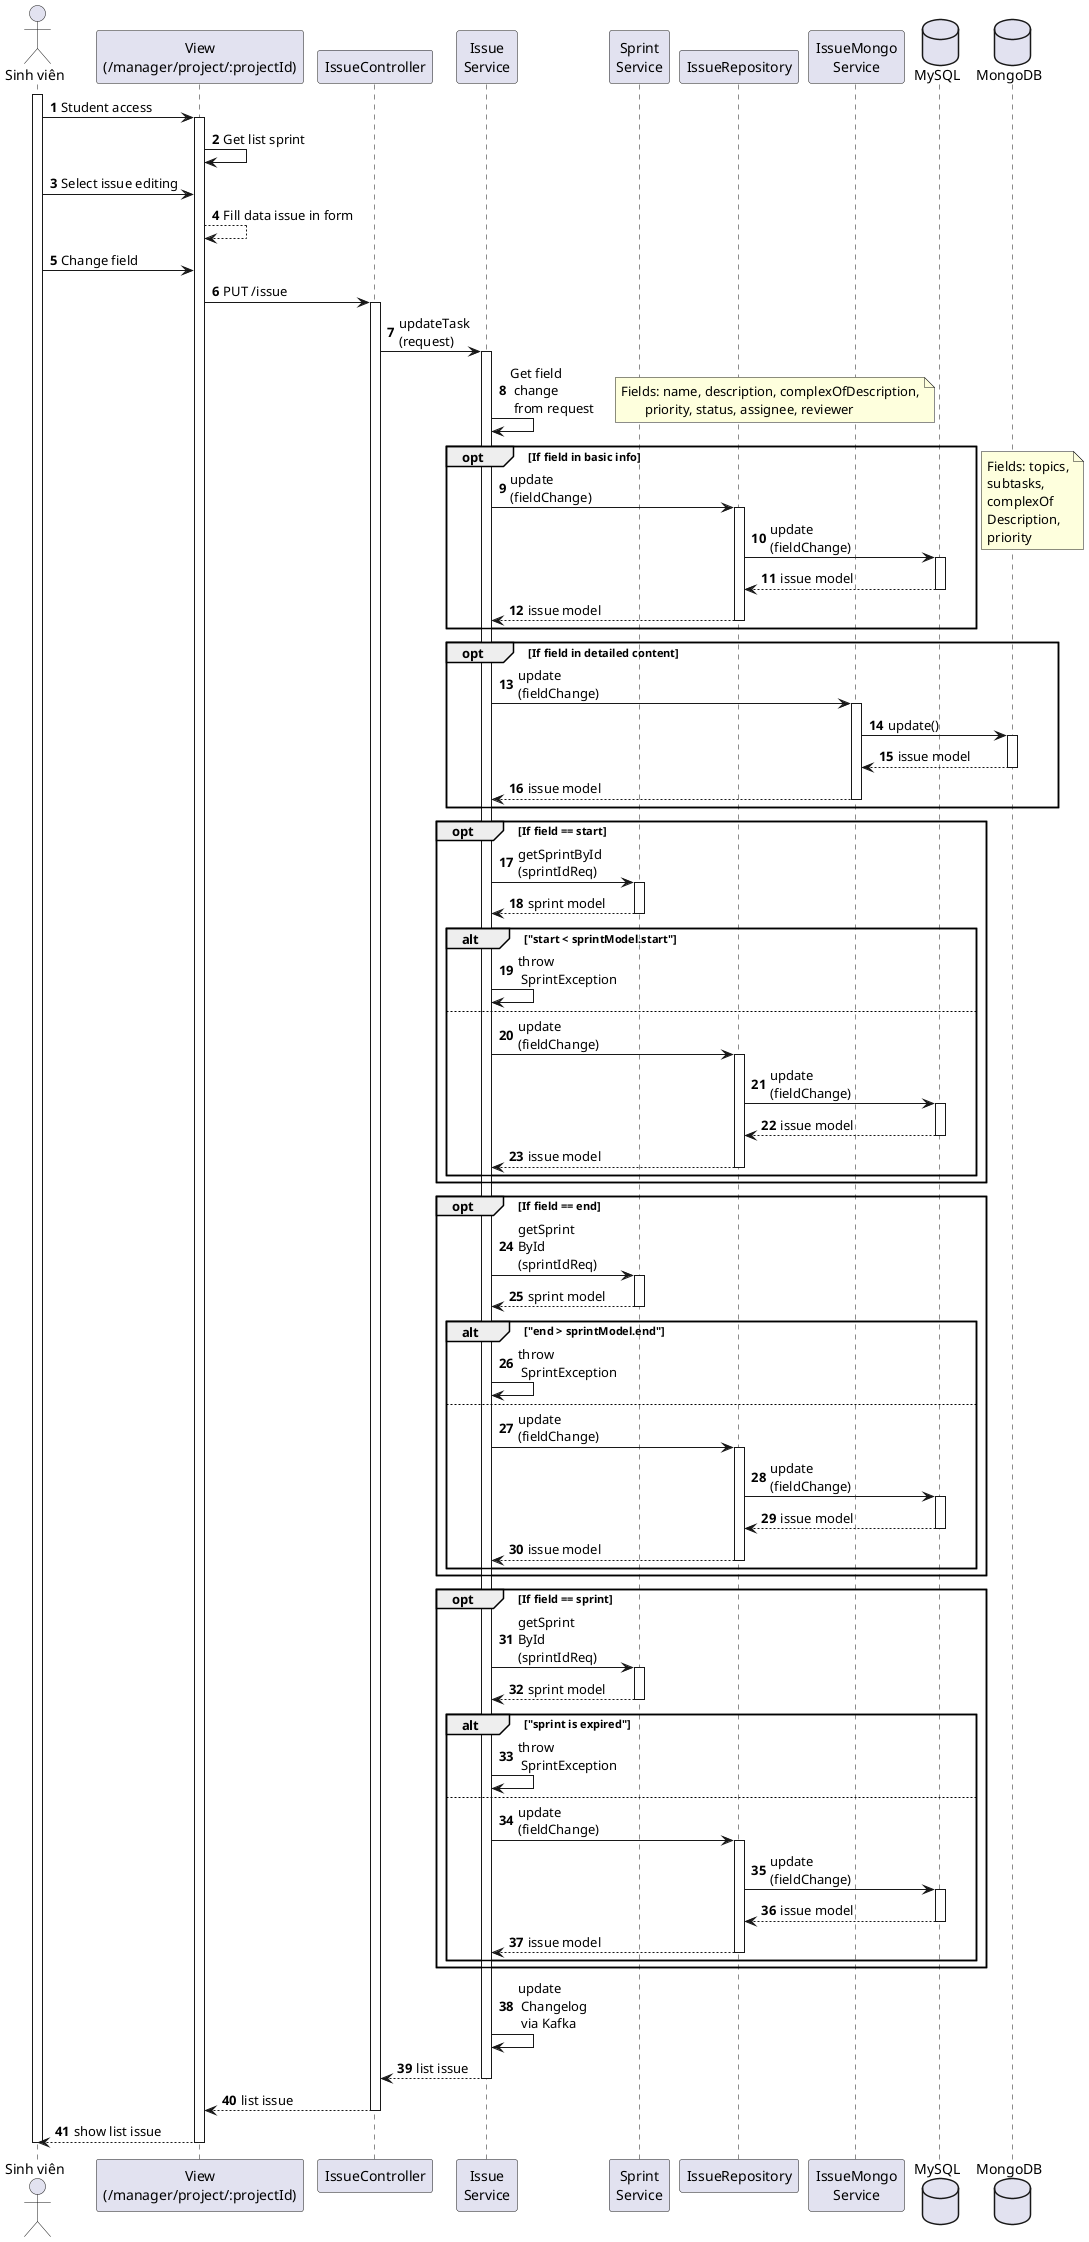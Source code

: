 @startuml
autonumber
actor "Sinh viên" as SV
participant "View\n(/manager/project/:projectId)" as View
participant "IssueController" as Controller
participant "Issue\nService" as Service
participant "Sprint\nService" as SprintService
participant "IssueRepository" as Repo
participant "IssueMongo\nService" as IssueMongoService
database "MySQL" as MySQL
database "MongoDB" as MongoDB

activate SV
SV -> View : Student access
activate View
View -> View : Get list sprint

SV -> View : Select issue editing
View --> View: Fill data issue in form
SV -> View: Change field

View -> Controller : PUT /issue
activate Controller
Controller -> Service : updateTask\n(request)
activate Service
Service -> Service : Get field \n change \n from request

opt If field in basic info
    note right
    Fields: name, description, complexOfDescription,
           priority, status, assignee, reviewer
    end note
    Service -> Repo: update\n(fieldChange)
    activate Repo
    Repo -> MySQL: update\n(fieldChange)
    activate MySQL
    MySQL --> Repo: issue model
    deactivate MySQL
    Repo --> Service: issue model
    deactivate Repo
end

opt If field in detailed content
    note right
    Fields: topics,
    subtasks,
    complexOf
    Description,
    priority
    end note
    Service -> IssueMongoService : update\n(fieldChange)
    activate IssueMongoService
    IssueMongoService -> MongoDB: update()
    activate MongoDB
    MongoDB --> IssueMongoService: issue model
    deactivate MongoDB
    IssueMongoService --> Service: issue model
    deactivate IssueMongoService
end

opt If field == start
    Service -> SprintService: getSprintById\n(sprintIdReq)
    activate SprintService
    SprintService --> Service: sprint model
    deactivate SprintService

    alt "start < sprintModel.start"
        Service -> Service: throw \n SprintException
    else
        Service -> Repo: update\n(fieldChange)
        activate Repo
        Repo -> MySQL: update\n(fieldChange)
        activate MySQL
        MySQL --> Repo: issue model
        deactivate MySQL
        Repo --> Service: issue model
        deactivate Repo
    end
end

opt If field == end
    Service -> SprintService: getSprint\nById\n(sprintIdReq)
    activate SprintService
    SprintService --> Service: sprint model
    deactivate SprintService

    alt "end > sprintModel.end"
        Service -> Service: throw \n SprintException
    else
        Service -> Repo: update\n(fieldChange)
        activate Repo
        Repo -> MySQL: update\n(fieldChange)
        activate MySQL
        MySQL --> Repo: issue model
        deactivate MySQL
        Repo --> Service: issue model
        deactivate Repo
    end
end

opt If field == sprint
    Service -> SprintService: getSprint\nById\n(sprintIdReq)
    activate SprintService
    SprintService --> Service:  sprint model
    deactivate SprintService

    alt "sprint is expired"
        Service -> Service: throw \n SprintException
    else
        Service -> Repo: update\n(fieldChange)
        activate Repo
        Repo -> MySQL: update\n(fieldChange)
        activate MySQL
        MySQL --> Repo: issue model
        deactivate MySQL
        Repo --> Service: issue model
        deactivate Repo
    end
end

Service -> Service: update \n Changelog \n via Kafka

Service --> Controller :  list issue
deactivate Service

Controller --> View :  list issue
deactivate Controller

View --> SV : show list issue
deactivate View
deactivate SV
@enduml
